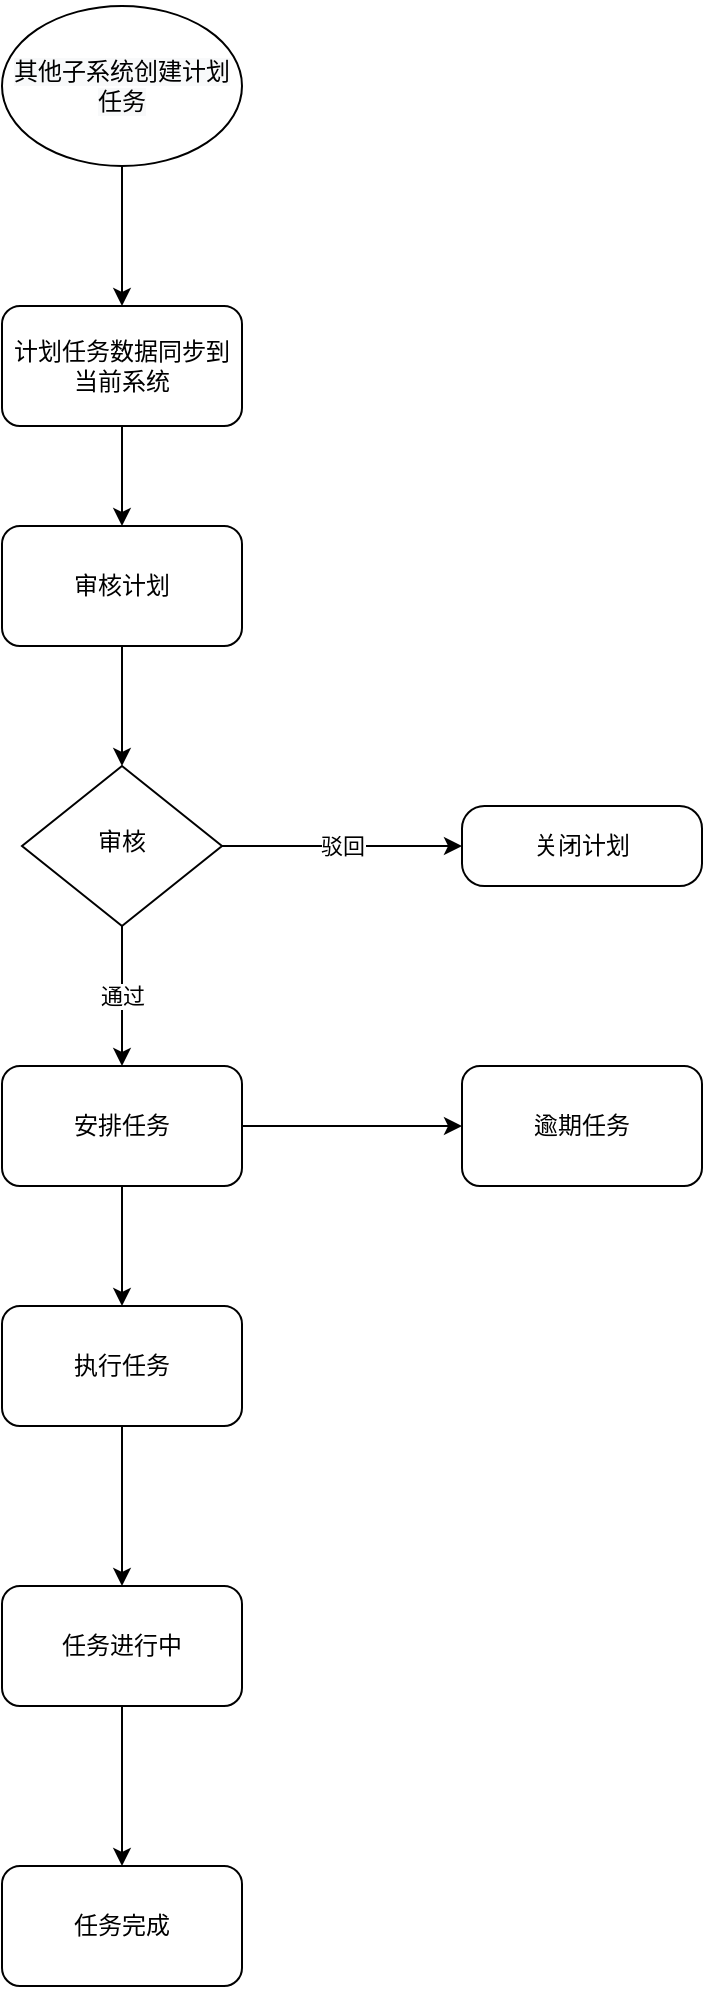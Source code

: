 <mxfile version="15.3.0" type="github">
  <diagram id="C5RBs43oDa-KdzZeNtuy" name="Page-1">
    <mxGraphModel dx="1673" dy="2103" grid="1" gridSize="10" guides="1" tooltips="1" connect="1" arrows="1" fold="1" page="1" pageScale="1" pageWidth="827" pageHeight="1169" math="0" shadow="0">
      <root>
        <mxCell id="WIyWlLk6GJQsqaUBKTNV-0" />
        <mxCell id="WIyWlLk6GJQsqaUBKTNV-1" parent="WIyWlLk6GJQsqaUBKTNV-0" />
        <mxCell id="WIyWlLk6GJQsqaUBKTNV-7" value="关闭计划" style="rounded=1;whiteSpace=wrap;html=1;fontSize=12;glass=0;strokeWidth=1;shadow=0;arcSize=28;" parent="WIyWlLk6GJQsqaUBKTNV-1" vertex="1">
          <mxGeometry x="390" y="370" width="120" height="40" as="geometry" />
        </mxCell>
        <mxCell id="vYEsIYtUzdd2mIneldzr-19" value="驳回" style="edgeStyle=orthogonalEdgeStyle;rounded=0;orthogonalLoop=1;jettySize=auto;html=1;entryX=0;entryY=0.5;entryDx=0;entryDy=0;" edge="1" parent="WIyWlLk6GJQsqaUBKTNV-1" source="WIyWlLk6GJQsqaUBKTNV-10" target="WIyWlLk6GJQsqaUBKTNV-7">
          <mxGeometry relative="1" as="geometry" />
        </mxCell>
        <mxCell id="vYEsIYtUzdd2mIneldzr-24" value="通过" style="edgeStyle=orthogonalEdgeStyle;rounded=0;orthogonalLoop=1;jettySize=auto;html=1;exitX=0.5;exitY=1;exitDx=0;exitDy=0;entryX=0.5;entryY=0;entryDx=0;entryDy=0;" edge="1" parent="WIyWlLk6GJQsqaUBKTNV-1" source="WIyWlLk6GJQsqaUBKTNV-10" target="vYEsIYtUzdd2mIneldzr-21">
          <mxGeometry relative="1" as="geometry" />
        </mxCell>
        <mxCell id="WIyWlLk6GJQsqaUBKTNV-10" value="审核" style="rhombus;whiteSpace=wrap;html=1;shadow=0;fontFamily=Helvetica;fontSize=12;align=center;strokeWidth=1;spacing=6;spacingTop=-4;" parent="WIyWlLk6GJQsqaUBKTNV-1" vertex="1">
          <mxGeometry x="170" y="350" width="100" height="80" as="geometry" />
        </mxCell>
        <mxCell id="vYEsIYtUzdd2mIneldzr-17" style="edgeStyle=orthogonalEdgeStyle;rounded=0;orthogonalLoop=1;jettySize=auto;html=1;" edge="1" parent="WIyWlLk6GJQsqaUBKTNV-1" source="vYEsIYtUzdd2mIneldzr-1" target="vYEsIYtUzdd2mIneldzr-13">
          <mxGeometry relative="1" as="geometry" />
        </mxCell>
        <mxCell id="vYEsIYtUzdd2mIneldzr-1" value="计划任务数据同步到当前系统" style="whiteSpace=wrap;html=1;rounded=1;shadow=0;strokeWidth=1;glass=0;" vertex="1" parent="WIyWlLk6GJQsqaUBKTNV-1">
          <mxGeometry x="160" y="120" width="120" height="60" as="geometry" />
        </mxCell>
        <mxCell id="vYEsIYtUzdd2mIneldzr-18" style="edgeStyle=orthogonalEdgeStyle;rounded=0;orthogonalLoop=1;jettySize=auto;html=1;entryX=0.5;entryY=0;entryDx=0;entryDy=0;" edge="1" parent="WIyWlLk6GJQsqaUBKTNV-1" source="vYEsIYtUzdd2mIneldzr-13" target="WIyWlLk6GJQsqaUBKTNV-10">
          <mxGeometry relative="1" as="geometry" />
        </mxCell>
        <mxCell id="vYEsIYtUzdd2mIneldzr-13" value="审核计划" style="rounded=1;whiteSpace=wrap;html=1;" vertex="1" parent="WIyWlLk6GJQsqaUBKTNV-1">
          <mxGeometry x="160" y="230" width="120" height="60" as="geometry" />
        </mxCell>
        <mxCell id="vYEsIYtUzdd2mIneldzr-36" value="" style="edgeStyle=orthogonalEdgeStyle;rounded=0;orthogonalLoop=1;jettySize=auto;html=1;" edge="1" parent="WIyWlLk6GJQsqaUBKTNV-1" source="vYEsIYtUzdd2mIneldzr-21" target="vYEsIYtUzdd2mIneldzr-35">
          <mxGeometry relative="1" as="geometry" />
        </mxCell>
        <mxCell id="vYEsIYtUzdd2mIneldzr-38" value="" style="edgeStyle=orthogonalEdgeStyle;rounded=0;orthogonalLoop=1;jettySize=auto;html=1;" edge="1" parent="WIyWlLk6GJQsqaUBKTNV-1" source="vYEsIYtUzdd2mIneldzr-21" target="vYEsIYtUzdd2mIneldzr-37">
          <mxGeometry relative="1" as="geometry" />
        </mxCell>
        <mxCell id="vYEsIYtUzdd2mIneldzr-21" value="安排任务" style="rounded=1;whiteSpace=wrap;html=1;" vertex="1" parent="WIyWlLk6GJQsqaUBKTNV-1">
          <mxGeometry x="160" y="500" width="120" height="60" as="geometry" />
        </mxCell>
        <mxCell id="vYEsIYtUzdd2mIneldzr-43" value="" style="edgeStyle=orthogonalEdgeStyle;rounded=0;orthogonalLoop=1;jettySize=auto;html=1;" edge="1" parent="WIyWlLk6GJQsqaUBKTNV-1" source="vYEsIYtUzdd2mIneldzr-35" target="vYEsIYtUzdd2mIneldzr-42">
          <mxGeometry relative="1" as="geometry" />
        </mxCell>
        <mxCell id="vYEsIYtUzdd2mIneldzr-35" value="&lt;span&gt;执行任务&lt;/span&gt;" style="whiteSpace=wrap;html=1;rounded=1;" vertex="1" parent="WIyWlLk6GJQsqaUBKTNV-1">
          <mxGeometry x="160" y="620" width="120" height="60" as="geometry" />
        </mxCell>
        <mxCell id="vYEsIYtUzdd2mIneldzr-37" value="逾期任务" style="whiteSpace=wrap;html=1;rounded=1;" vertex="1" parent="WIyWlLk6GJQsqaUBKTNV-1">
          <mxGeometry x="390" y="500" width="120" height="60" as="geometry" />
        </mxCell>
        <mxCell id="vYEsIYtUzdd2mIneldzr-41" style="edgeStyle=orthogonalEdgeStyle;rounded=0;orthogonalLoop=1;jettySize=auto;html=1;exitX=0.5;exitY=1;exitDx=0;exitDy=0;entryX=0.5;entryY=0;entryDx=0;entryDy=0;" edge="1" parent="WIyWlLk6GJQsqaUBKTNV-1" source="vYEsIYtUzdd2mIneldzr-39" target="vYEsIYtUzdd2mIneldzr-1">
          <mxGeometry relative="1" as="geometry" />
        </mxCell>
        <mxCell id="vYEsIYtUzdd2mIneldzr-39" value="&#xa;&#xa;&lt;span style=&quot;color: rgb(0, 0, 0); font-family: helvetica; font-size: 12px; font-style: normal; font-weight: 400; letter-spacing: normal; text-align: center; text-indent: 0px; text-transform: none; word-spacing: 0px; background-color: rgb(248, 249, 250); display: inline; float: none;&quot;&gt;其他子系统创建计划任务&lt;/span&gt;&#xa;&#xa;" style="ellipse;whiteSpace=wrap;html=1;" vertex="1" parent="WIyWlLk6GJQsqaUBKTNV-1">
          <mxGeometry x="160" y="-30" width="120" height="80" as="geometry" />
        </mxCell>
        <mxCell id="vYEsIYtUzdd2mIneldzr-45" value="" style="edgeStyle=orthogonalEdgeStyle;rounded=0;orthogonalLoop=1;jettySize=auto;html=1;" edge="1" parent="WIyWlLk6GJQsqaUBKTNV-1" source="vYEsIYtUzdd2mIneldzr-42" target="vYEsIYtUzdd2mIneldzr-44">
          <mxGeometry relative="1" as="geometry" />
        </mxCell>
        <mxCell id="vYEsIYtUzdd2mIneldzr-42" value="任务进行中" style="whiteSpace=wrap;html=1;rounded=1;" vertex="1" parent="WIyWlLk6GJQsqaUBKTNV-1">
          <mxGeometry x="160" y="760" width="120" height="60" as="geometry" />
        </mxCell>
        <mxCell id="vYEsIYtUzdd2mIneldzr-44" value="任务完成" style="whiteSpace=wrap;html=1;rounded=1;" vertex="1" parent="WIyWlLk6GJQsqaUBKTNV-1">
          <mxGeometry x="160" y="900" width="120" height="60" as="geometry" />
        </mxCell>
      </root>
    </mxGraphModel>
  </diagram>
</mxfile>
